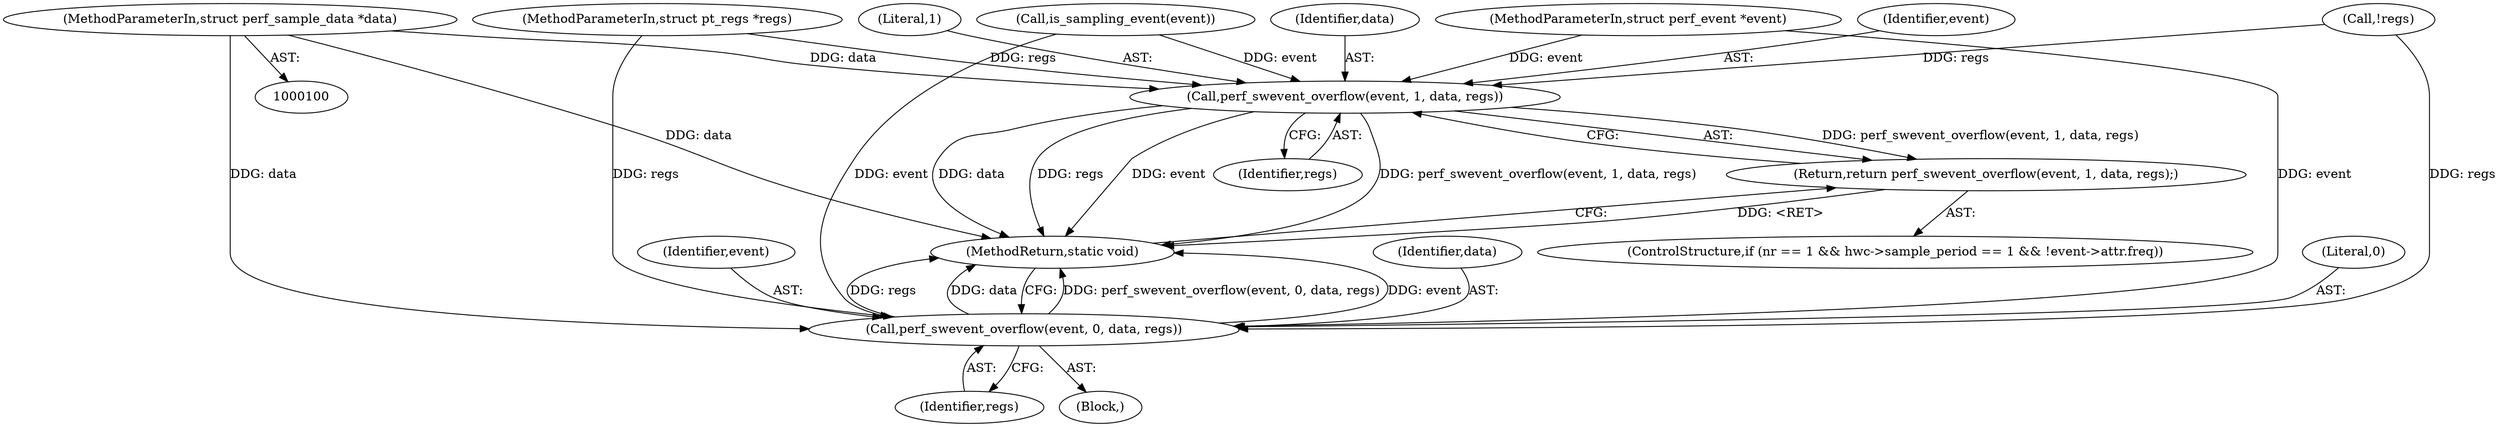 digraph "0_linux_a8b0ca17b80e92faab46ee7179ba9e99ccb61233_64@pointer" {
"1000103" [label="(MethodParameterIn,struct perf_sample_data *data)"];
"1000146" [label="(Call,perf_swevent_overflow(event, 1, data, regs))"];
"1000145" [label="(Return,return perf_swevent_overflow(event, 1, data, regs);)"];
"1000159" [label="(Call,perf_swevent_overflow(event, 0, data, regs))"];
"1000163" [label="(Identifier,regs)"];
"1000160" [label="(Identifier,event)"];
"1000150" [label="(Identifier,regs)"];
"1000145" [label="(Return,return perf_swevent_overflow(event, 1, data, regs);)"];
"1000104" [label="(MethodParameterIn,struct pt_regs *regs)"];
"1000148" [label="(Literal,1)"];
"1000103" [label="(MethodParameterIn,struct perf_sample_data *data)"];
"1000146" [label="(Call,perf_swevent_overflow(event, 1, data, regs))"];
"1000164" [label="(MethodReturn,static void)"];
"1000125" [label="(Call,is_sampling_event(event))"];
"1000105" [label="(Block,)"];
"1000162" [label="(Identifier,data)"];
"1000149" [label="(Identifier,data)"];
"1000120" [label="(Call,!regs)"];
"1000159" [label="(Call,perf_swevent_overflow(event, 0, data, regs))"];
"1000147" [label="(Identifier,event)"];
"1000101" [label="(MethodParameterIn,struct perf_event *event)"];
"1000161" [label="(Literal,0)"];
"1000128" [label="(ControlStructure,if (nr == 1 && hwc->sample_period == 1 && !event->attr.freq))"];
"1000103" -> "1000100"  [label="AST: "];
"1000103" -> "1000164"  [label="DDG: data"];
"1000103" -> "1000146"  [label="DDG: data"];
"1000103" -> "1000159"  [label="DDG: data"];
"1000146" -> "1000145"  [label="AST: "];
"1000146" -> "1000150"  [label="CFG: "];
"1000147" -> "1000146"  [label="AST: "];
"1000148" -> "1000146"  [label="AST: "];
"1000149" -> "1000146"  [label="AST: "];
"1000150" -> "1000146"  [label="AST: "];
"1000145" -> "1000146"  [label="CFG: "];
"1000146" -> "1000164"  [label="DDG: data"];
"1000146" -> "1000164"  [label="DDG: regs"];
"1000146" -> "1000164"  [label="DDG: event"];
"1000146" -> "1000164"  [label="DDG: perf_swevent_overflow(event, 1, data, regs)"];
"1000146" -> "1000145"  [label="DDG: perf_swevent_overflow(event, 1, data, regs)"];
"1000125" -> "1000146"  [label="DDG: event"];
"1000101" -> "1000146"  [label="DDG: event"];
"1000120" -> "1000146"  [label="DDG: regs"];
"1000104" -> "1000146"  [label="DDG: regs"];
"1000145" -> "1000128"  [label="AST: "];
"1000164" -> "1000145"  [label="CFG: "];
"1000145" -> "1000164"  [label="DDG: <RET>"];
"1000159" -> "1000105"  [label="AST: "];
"1000159" -> "1000163"  [label="CFG: "];
"1000160" -> "1000159"  [label="AST: "];
"1000161" -> "1000159"  [label="AST: "];
"1000162" -> "1000159"  [label="AST: "];
"1000163" -> "1000159"  [label="AST: "];
"1000164" -> "1000159"  [label="CFG: "];
"1000159" -> "1000164"  [label="DDG: perf_swevent_overflow(event, 0, data, regs)"];
"1000159" -> "1000164"  [label="DDG: event"];
"1000159" -> "1000164"  [label="DDG: regs"];
"1000159" -> "1000164"  [label="DDG: data"];
"1000125" -> "1000159"  [label="DDG: event"];
"1000101" -> "1000159"  [label="DDG: event"];
"1000120" -> "1000159"  [label="DDG: regs"];
"1000104" -> "1000159"  [label="DDG: regs"];
}
